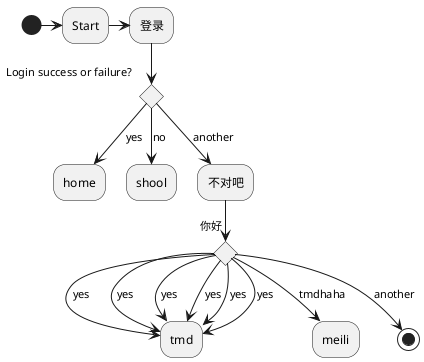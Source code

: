 @startuml
(*) ->"Start"
"Start" -> "登录"
if "Login success or failure?" then
    -->[yes]"home"
else
    -->[no]"shool"
else
    -->[another] "不对吧"
    if "你好" then
    -->[yes]"tmd"
    else
    -->[tmdhaha]"meili"
    else
    -->[another] (*)
    else
    -->[yes]"tmd"
    else
    -->[yes]"tmd"
    else
    -->[yes]"tmd"
    else
    -->[yes]"tmd"
    else
    -->[yes]"tmd"


@enduml




